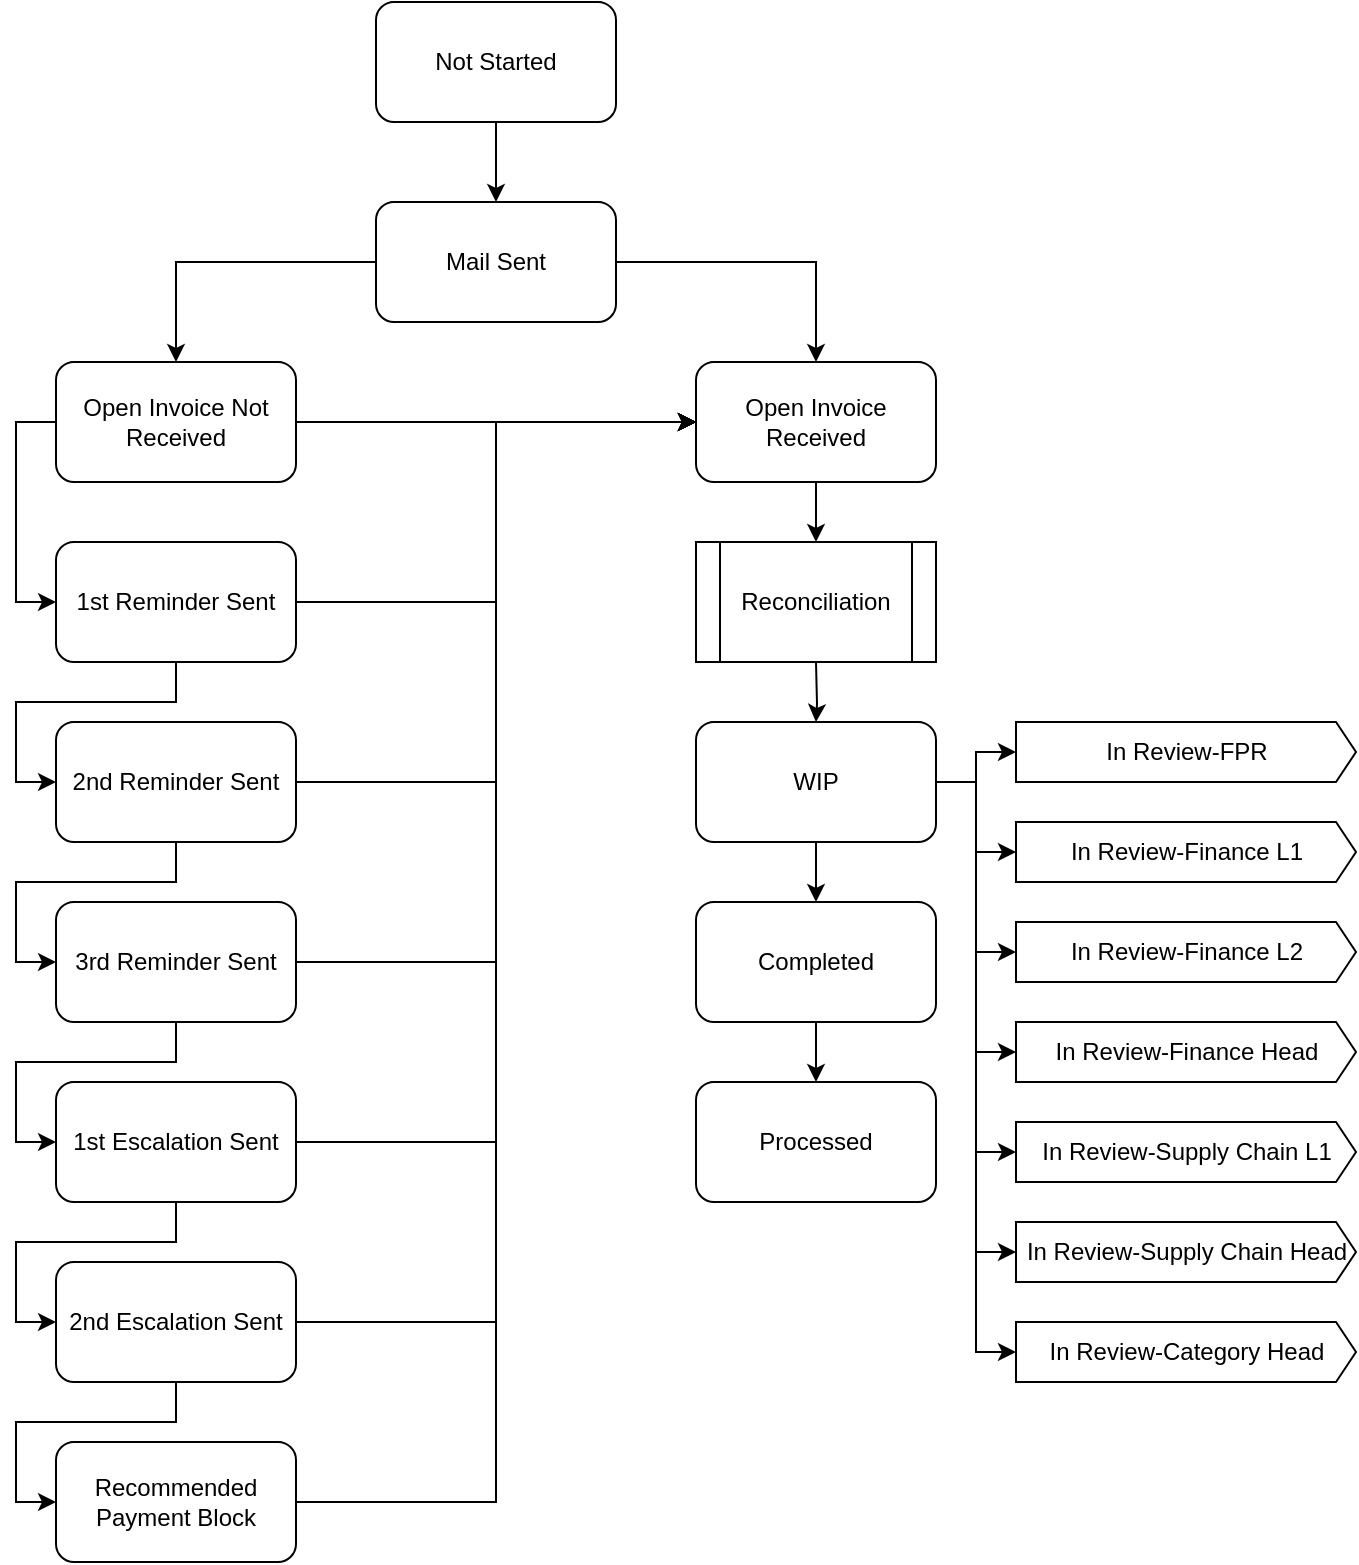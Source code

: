 <mxfile version="14.6.9" type="github">
  <diagram id="nNFt0y7htix982Yc6Lpe" name="Page-1">
    <mxGraphModel dx="868" dy="482" grid="1" gridSize="10" guides="1" tooltips="1" connect="1" arrows="1" fold="1" page="1" pageScale="1" pageWidth="850" pageHeight="1100" math="0" shadow="0">
      <root>
        <mxCell id="0" />
        <mxCell id="1" parent="0" />
        <mxCell id="wsvINXIP7-sUZadh-uh_-39" style="edgeStyle=orthogonalEdgeStyle;rounded=0;orthogonalLoop=1;jettySize=auto;html=1;" edge="1" parent="1" source="wsvINXIP7-sUZadh-uh_-1" target="wsvINXIP7-sUZadh-uh_-2">
          <mxGeometry relative="1" as="geometry" />
        </mxCell>
        <mxCell id="wsvINXIP7-sUZadh-uh_-1" value="Not Started" style="rounded=1;whiteSpace=wrap;html=1;" vertex="1" parent="1">
          <mxGeometry x="360" y="20" width="120" height="60" as="geometry" />
        </mxCell>
        <mxCell id="wsvINXIP7-sUZadh-uh_-22" style="edgeStyle=orthogonalEdgeStyle;rounded=0;orthogonalLoop=1;jettySize=auto;html=1;entryX=0.5;entryY=0;entryDx=0;entryDy=0;" edge="1" parent="1" source="wsvINXIP7-sUZadh-uh_-2" target="wsvINXIP7-sUZadh-uh_-4">
          <mxGeometry relative="1" as="geometry" />
        </mxCell>
        <mxCell id="wsvINXIP7-sUZadh-uh_-23" style="edgeStyle=orthogonalEdgeStyle;rounded=0;orthogonalLoop=1;jettySize=auto;html=1;entryX=0.5;entryY=0;entryDx=0;entryDy=0;" edge="1" parent="1" source="wsvINXIP7-sUZadh-uh_-2" target="wsvINXIP7-sUZadh-uh_-3">
          <mxGeometry relative="1" as="geometry" />
        </mxCell>
        <mxCell id="wsvINXIP7-sUZadh-uh_-2" value="Mail Sent" style="rounded=1;whiteSpace=wrap;html=1;" vertex="1" parent="1">
          <mxGeometry x="360" y="120" width="120" height="60" as="geometry" />
        </mxCell>
        <mxCell id="wsvINXIP7-sUZadh-uh_-33" style="edgeStyle=orthogonalEdgeStyle;rounded=0;orthogonalLoop=1;jettySize=auto;html=1;" edge="1" parent="1" source="wsvINXIP7-sUZadh-uh_-3">
          <mxGeometry relative="1" as="geometry">
            <mxPoint x="580" y="290" as="targetPoint" />
          </mxGeometry>
        </mxCell>
        <mxCell id="wsvINXIP7-sUZadh-uh_-3" value="Open Invoice Received" style="rounded=1;whiteSpace=wrap;html=1;" vertex="1" parent="1">
          <mxGeometry x="520" y="200" width="120" height="60" as="geometry" />
        </mxCell>
        <mxCell id="wsvINXIP7-sUZadh-uh_-17" style="edgeStyle=orthogonalEdgeStyle;rounded=0;orthogonalLoop=1;jettySize=auto;html=1;entryX=0;entryY=0.5;entryDx=0;entryDy=0;" edge="1" parent="1" source="wsvINXIP7-sUZadh-uh_-4" target="wsvINXIP7-sUZadh-uh_-8">
          <mxGeometry relative="1" as="geometry">
            <Array as="points">
              <mxPoint x="180" y="230" />
              <mxPoint x="180" y="320" />
            </Array>
          </mxGeometry>
        </mxCell>
        <mxCell id="wsvINXIP7-sUZadh-uh_-24" style="edgeStyle=orthogonalEdgeStyle;rounded=0;orthogonalLoop=1;jettySize=auto;html=1;entryX=0;entryY=0.5;entryDx=0;entryDy=0;" edge="1" parent="1" source="wsvINXIP7-sUZadh-uh_-4" target="wsvINXIP7-sUZadh-uh_-3">
          <mxGeometry relative="1" as="geometry" />
        </mxCell>
        <mxCell id="wsvINXIP7-sUZadh-uh_-4" value="Open Invoice Not Received" style="rounded=1;whiteSpace=wrap;html=1;" vertex="1" parent="1">
          <mxGeometry x="200" y="200" width="120" height="60" as="geometry" />
        </mxCell>
        <mxCell id="wsvINXIP7-sUZadh-uh_-34" style="edgeStyle=orthogonalEdgeStyle;rounded=0;orthogonalLoop=1;jettySize=auto;html=1;" edge="1" parent="1" target="wsvINXIP7-sUZadh-uh_-6">
          <mxGeometry relative="1" as="geometry">
            <mxPoint x="580" y="350" as="sourcePoint" />
          </mxGeometry>
        </mxCell>
        <mxCell id="wsvINXIP7-sUZadh-uh_-35" style="edgeStyle=orthogonalEdgeStyle;rounded=0;orthogonalLoop=1;jettySize=auto;html=1;" edge="1" parent="1" source="wsvINXIP7-sUZadh-uh_-6" target="wsvINXIP7-sUZadh-uh_-10">
          <mxGeometry relative="1" as="geometry" />
        </mxCell>
        <mxCell id="wsvINXIP7-sUZadh-uh_-51" style="edgeStyle=orthogonalEdgeStyle;rounded=0;orthogonalLoop=1;jettySize=auto;html=1;entryX=0;entryY=0.5;entryDx=0;entryDy=0;entryPerimeter=0;" edge="1" parent="1" source="wsvINXIP7-sUZadh-uh_-6" target="wsvINXIP7-sUZadh-uh_-44">
          <mxGeometry relative="1" as="geometry" />
        </mxCell>
        <mxCell id="wsvINXIP7-sUZadh-uh_-52" value="" style="edgeStyle=orthogonalEdgeStyle;rounded=0;orthogonalLoop=1;jettySize=auto;html=1;" edge="1" parent="1" source="wsvINXIP7-sUZadh-uh_-6" target="wsvINXIP7-sUZadh-uh_-45">
          <mxGeometry relative="1" as="geometry" />
        </mxCell>
        <mxCell id="wsvINXIP7-sUZadh-uh_-53" style="edgeStyle=orthogonalEdgeStyle;rounded=0;orthogonalLoop=1;jettySize=auto;html=1;entryX=0;entryY=0.5;entryDx=0;entryDy=0;entryPerimeter=0;" edge="1" parent="1" source="wsvINXIP7-sUZadh-uh_-6" target="wsvINXIP7-sUZadh-uh_-46">
          <mxGeometry relative="1" as="geometry" />
        </mxCell>
        <mxCell id="wsvINXIP7-sUZadh-uh_-54" style="edgeStyle=orthogonalEdgeStyle;rounded=0;orthogonalLoop=1;jettySize=auto;html=1;entryX=0;entryY=0.5;entryDx=0;entryDy=0;entryPerimeter=0;" edge="1" parent="1" source="wsvINXIP7-sUZadh-uh_-6" target="wsvINXIP7-sUZadh-uh_-47">
          <mxGeometry relative="1" as="geometry" />
        </mxCell>
        <mxCell id="wsvINXIP7-sUZadh-uh_-55" style="edgeStyle=orthogonalEdgeStyle;rounded=0;orthogonalLoop=1;jettySize=auto;html=1;entryX=0;entryY=0.5;entryDx=0;entryDy=0;entryPerimeter=0;" edge="1" parent="1" source="wsvINXIP7-sUZadh-uh_-6" target="wsvINXIP7-sUZadh-uh_-48">
          <mxGeometry relative="1" as="geometry" />
        </mxCell>
        <mxCell id="wsvINXIP7-sUZadh-uh_-56" style="edgeStyle=orthogonalEdgeStyle;rounded=0;orthogonalLoop=1;jettySize=auto;html=1;entryX=0;entryY=0.5;entryDx=0;entryDy=0;entryPerimeter=0;" edge="1" parent="1" source="wsvINXIP7-sUZadh-uh_-6" target="wsvINXIP7-sUZadh-uh_-49">
          <mxGeometry relative="1" as="geometry" />
        </mxCell>
        <mxCell id="wsvINXIP7-sUZadh-uh_-57" style="edgeStyle=orthogonalEdgeStyle;rounded=0;orthogonalLoop=1;jettySize=auto;html=1;entryX=0;entryY=0.5;entryDx=0;entryDy=0;entryPerimeter=0;" edge="1" parent="1" source="wsvINXIP7-sUZadh-uh_-6" target="wsvINXIP7-sUZadh-uh_-50">
          <mxGeometry relative="1" as="geometry" />
        </mxCell>
        <mxCell id="wsvINXIP7-sUZadh-uh_-6" value="WIP" style="rounded=1;whiteSpace=wrap;html=1;" vertex="1" parent="1">
          <mxGeometry x="520" y="380" width="120" height="60" as="geometry" />
        </mxCell>
        <mxCell id="wsvINXIP7-sUZadh-uh_-19" style="edgeStyle=orthogonalEdgeStyle;rounded=0;orthogonalLoop=1;jettySize=auto;html=1;entryX=0;entryY=0.5;entryDx=0;entryDy=0;" edge="1" parent="1" source="wsvINXIP7-sUZadh-uh_-7" target="wsvINXIP7-sUZadh-uh_-9">
          <mxGeometry relative="1" as="geometry" />
        </mxCell>
        <mxCell id="wsvINXIP7-sUZadh-uh_-26" style="edgeStyle=orthogonalEdgeStyle;rounded=0;orthogonalLoop=1;jettySize=auto;html=1;entryX=0;entryY=0.5;entryDx=0;entryDy=0;" edge="1" parent="1" source="wsvINXIP7-sUZadh-uh_-7" target="wsvINXIP7-sUZadh-uh_-3">
          <mxGeometry relative="1" as="geometry" />
        </mxCell>
        <mxCell id="wsvINXIP7-sUZadh-uh_-7" value="2nd Reminder Sent" style="rounded=1;whiteSpace=wrap;html=1;" vertex="1" parent="1">
          <mxGeometry x="200" y="380" width="120" height="60" as="geometry" />
        </mxCell>
        <mxCell id="wsvINXIP7-sUZadh-uh_-18" style="edgeStyle=orthogonalEdgeStyle;rounded=0;orthogonalLoop=1;jettySize=auto;html=1;entryX=0;entryY=0.5;entryDx=0;entryDy=0;" edge="1" parent="1" source="wsvINXIP7-sUZadh-uh_-8" target="wsvINXIP7-sUZadh-uh_-7">
          <mxGeometry relative="1" as="geometry" />
        </mxCell>
        <mxCell id="wsvINXIP7-sUZadh-uh_-25" style="edgeStyle=orthogonalEdgeStyle;rounded=0;orthogonalLoop=1;jettySize=auto;html=1;entryX=0;entryY=0.5;entryDx=0;entryDy=0;" edge="1" parent="1" source="wsvINXIP7-sUZadh-uh_-8" target="wsvINXIP7-sUZadh-uh_-3">
          <mxGeometry relative="1" as="geometry" />
        </mxCell>
        <mxCell id="wsvINXIP7-sUZadh-uh_-8" value="1st Reminder Sent" style="rounded=1;whiteSpace=wrap;html=1;" vertex="1" parent="1">
          <mxGeometry x="200" y="290" width="120" height="60" as="geometry" />
        </mxCell>
        <mxCell id="wsvINXIP7-sUZadh-uh_-20" style="edgeStyle=orthogonalEdgeStyle;rounded=0;orthogonalLoop=1;jettySize=auto;html=1;entryX=0;entryY=0.5;entryDx=0;entryDy=0;" edge="1" parent="1" source="wsvINXIP7-sUZadh-uh_-9" target="wsvINXIP7-sUZadh-uh_-11">
          <mxGeometry relative="1" as="geometry" />
        </mxCell>
        <mxCell id="wsvINXIP7-sUZadh-uh_-27" style="edgeStyle=orthogonalEdgeStyle;rounded=0;orthogonalLoop=1;jettySize=auto;html=1;entryX=0;entryY=0.5;entryDx=0;entryDy=0;" edge="1" parent="1" source="wsvINXIP7-sUZadh-uh_-9" target="wsvINXIP7-sUZadh-uh_-3">
          <mxGeometry relative="1" as="geometry" />
        </mxCell>
        <mxCell id="wsvINXIP7-sUZadh-uh_-9" value="3rd Reminder Sent" style="rounded=1;whiteSpace=wrap;html=1;" vertex="1" parent="1">
          <mxGeometry x="200" y="470" width="120" height="60" as="geometry" />
        </mxCell>
        <mxCell id="wsvINXIP7-sUZadh-uh_-36" style="edgeStyle=orthogonalEdgeStyle;rounded=0;orthogonalLoop=1;jettySize=auto;html=1;entryX=0.5;entryY=0;entryDx=0;entryDy=0;" edge="1" parent="1" source="wsvINXIP7-sUZadh-uh_-10" target="wsvINXIP7-sUZadh-uh_-13">
          <mxGeometry relative="1" as="geometry" />
        </mxCell>
        <mxCell id="wsvINXIP7-sUZadh-uh_-10" value="Completed" style="rounded=1;whiteSpace=wrap;html=1;" vertex="1" parent="1">
          <mxGeometry x="520" y="470" width="120" height="60" as="geometry" />
        </mxCell>
        <mxCell id="wsvINXIP7-sUZadh-uh_-21" style="edgeStyle=orthogonalEdgeStyle;rounded=0;orthogonalLoop=1;jettySize=auto;html=1;entryX=0;entryY=0.5;entryDx=0;entryDy=0;" edge="1" parent="1" source="wsvINXIP7-sUZadh-uh_-11" target="wsvINXIP7-sUZadh-uh_-12">
          <mxGeometry relative="1" as="geometry" />
        </mxCell>
        <mxCell id="wsvINXIP7-sUZadh-uh_-28" style="edgeStyle=orthogonalEdgeStyle;rounded=0;orthogonalLoop=1;jettySize=auto;html=1;entryX=0;entryY=0.5;entryDx=0;entryDy=0;" edge="1" parent="1" source="wsvINXIP7-sUZadh-uh_-11" target="wsvINXIP7-sUZadh-uh_-3">
          <mxGeometry relative="1" as="geometry" />
        </mxCell>
        <mxCell id="wsvINXIP7-sUZadh-uh_-11" value="1st Escalation Sent" style="rounded=1;whiteSpace=wrap;html=1;" vertex="1" parent="1">
          <mxGeometry x="200" y="560" width="120" height="60" as="geometry" />
        </mxCell>
        <mxCell id="wsvINXIP7-sUZadh-uh_-29" style="edgeStyle=orthogonalEdgeStyle;rounded=0;orthogonalLoop=1;jettySize=auto;html=1;entryX=0;entryY=0.5;entryDx=0;entryDy=0;" edge="1" parent="1" source="wsvINXIP7-sUZadh-uh_-12" target="wsvINXIP7-sUZadh-uh_-3">
          <mxGeometry relative="1" as="geometry" />
        </mxCell>
        <mxCell id="wsvINXIP7-sUZadh-uh_-31" style="edgeStyle=orthogonalEdgeStyle;rounded=0;orthogonalLoop=1;jettySize=auto;html=1;entryX=0;entryY=0.5;entryDx=0;entryDy=0;" edge="1" parent="1" source="wsvINXIP7-sUZadh-uh_-12" target="wsvINXIP7-sUZadh-uh_-30">
          <mxGeometry relative="1" as="geometry" />
        </mxCell>
        <mxCell id="wsvINXIP7-sUZadh-uh_-12" value="2nd Escalation Sent" style="rounded=1;whiteSpace=wrap;html=1;" vertex="1" parent="1">
          <mxGeometry x="200" y="650" width="120" height="60" as="geometry" />
        </mxCell>
        <mxCell id="wsvINXIP7-sUZadh-uh_-13" value="Processed" style="rounded=1;whiteSpace=wrap;html=1;" vertex="1" parent="1">
          <mxGeometry x="520" y="560" width="120" height="60" as="geometry" />
        </mxCell>
        <mxCell id="wsvINXIP7-sUZadh-uh_-32" style="edgeStyle=orthogonalEdgeStyle;rounded=0;orthogonalLoop=1;jettySize=auto;html=1;entryX=0;entryY=0.5;entryDx=0;entryDy=0;" edge="1" parent="1" source="wsvINXIP7-sUZadh-uh_-30" target="wsvINXIP7-sUZadh-uh_-3">
          <mxGeometry relative="1" as="geometry" />
        </mxCell>
        <mxCell id="wsvINXIP7-sUZadh-uh_-30" value="Recommended Payment Block" style="rounded=1;whiteSpace=wrap;html=1;" vertex="1" parent="1">
          <mxGeometry x="200" y="740" width="120" height="60" as="geometry" />
        </mxCell>
        <mxCell id="wsvINXIP7-sUZadh-uh_-38" value="Reconciliation" style="shape=process;whiteSpace=wrap;html=1;backgroundOutline=1;" vertex="1" parent="1">
          <mxGeometry x="520" y="290" width="120" height="60" as="geometry" />
        </mxCell>
        <mxCell id="wsvINXIP7-sUZadh-uh_-44" value="In Review-FPR" style="html=1;shadow=0;dashed=0;align=center;verticalAlign=middle;shape=mxgraph.arrows2.arrow;dy=0;dx=10;notch=0;" vertex="1" parent="1">
          <mxGeometry x="680" y="380" width="170" height="30" as="geometry" />
        </mxCell>
        <mxCell id="wsvINXIP7-sUZadh-uh_-45" value="In Review-Finance L1" style="html=1;shadow=0;dashed=0;align=center;verticalAlign=middle;shape=mxgraph.arrows2.arrow;dy=0;dx=10;notch=0;" vertex="1" parent="1">
          <mxGeometry x="680" y="430" width="170" height="30" as="geometry" />
        </mxCell>
        <mxCell id="wsvINXIP7-sUZadh-uh_-46" value="In Review-Finance L2" style="html=1;shadow=0;dashed=0;align=center;verticalAlign=middle;shape=mxgraph.arrows2.arrow;dy=0;dx=10;notch=0;" vertex="1" parent="1">
          <mxGeometry x="680" y="480" width="170" height="30" as="geometry" />
        </mxCell>
        <mxCell id="wsvINXIP7-sUZadh-uh_-47" value="In Review-Finance Head" style="html=1;shadow=0;dashed=0;align=center;verticalAlign=middle;shape=mxgraph.arrows2.arrow;dy=0;dx=10;notch=0;" vertex="1" parent="1">
          <mxGeometry x="680" y="530" width="170" height="30" as="geometry" />
        </mxCell>
        <mxCell id="wsvINXIP7-sUZadh-uh_-48" value="In Review-Supply Chain L1" style="html=1;shadow=0;dashed=0;align=center;verticalAlign=middle;shape=mxgraph.arrows2.arrow;dy=0;dx=10;notch=0;" vertex="1" parent="1">
          <mxGeometry x="680" y="580" width="170" height="30" as="geometry" />
        </mxCell>
        <mxCell id="wsvINXIP7-sUZadh-uh_-49" value="In Review-Supply Chain Head" style="html=1;shadow=0;dashed=0;align=center;verticalAlign=middle;shape=mxgraph.arrows2.arrow;dy=0;dx=10;notch=0;" vertex="1" parent="1">
          <mxGeometry x="680" y="630" width="170" height="30" as="geometry" />
        </mxCell>
        <mxCell id="wsvINXIP7-sUZadh-uh_-50" value="In Review-Category Head" style="html=1;shadow=0;dashed=0;align=center;verticalAlign=middle;shape=mxgraph.arrows2.arrow;dy=0;dx=10;notch=0;" vertex="1" parent="1">
          <mxGeometry x="680" y="680" width="170" height="30" as="geometry" />
        </mxCell>
      </root>
    </mxGraphModel>
  </diagram>
</mxfile>
